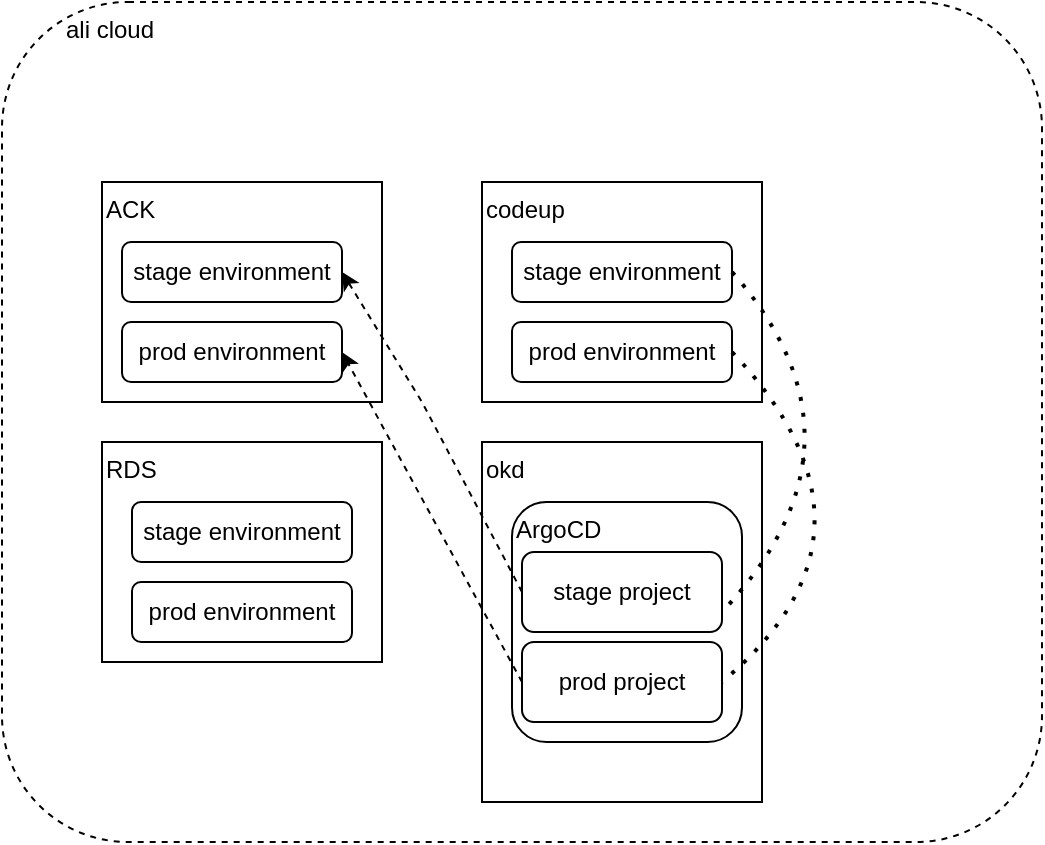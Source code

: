 <mxfile version="16.0.0" type="github"><diagram id="UjvQ1Ziau-HHBlYN_4m4" name="Page-1"><mxGraphModel dx="1216" dy="619" grid="1" gridSize="10" guides="1" tooltips="1" connect="1" arrows="1" fold="1" page="1" pageScale="1" pageWidth="827" pageHeight="1169" math="0" shadow="0"><root><mxCell id="0"/><mxCell id="1" parent="0"/><mxCell id="HViPqg0hI5xoANmXhNSb-2" value="&amp;nbsp; &amp;nbsp; &amp;nbsp; &amp;nbsp; &amp;nbsp;ali cloud" style="rounded=1;whiteSpace=wrap;html=1;dashed=1;align=left;verticalAlign=top;" vertex="1" parent="1"><mxGeometry x="130" y="140" width="520" height="420" as="geometry"/></mxCell><mxCell id="HViPqg0hI5xoANmXhNSb-3" value="ACK" style="rounded=0;whiteSpace=wrap;html=1;align=left;verticalAlign=top;" vertex="1" parent="1"><mxGeometry x="180" y="230" width="140" height="110" as="geometry"/></mxCell><mxCell id="HViPqg0hI5xoANmXhNSb-5" value="prod environment" style="rounded=1;whiteSpace=wrap;html=1;" vertex="1" parent="1"><mxGeometry x="190" y="300" width="110" height="30" as="geometry"/></mxCell><mxCell id="HViPqg0hI5xoANmXhNSb-6" value="stage environment" style="rounded=1;whiteSpace=wrap;html=1;" vertex="1" parent="1"><mxGeometry x="190" y="260" width="110" height="30" as="geometry"/></mxCell><mxCell id="HViPqg0hI5xoANmXhNSb-7" value="RDS" style="rounded=0;whiteSpace=wrap;html=1;align=left;verticalAlign=top;" vertex="1" parent="1"><mxGeometry x="180" y="360" width="140" height="110" as="geometry"/></mxCell><mxCell id="HViPqg0hI5xoANmXhNSb-10" value="stage environment" style="rounded=1;whiteSpace=wrap;html=1;" vertex="1" parent="1"><mxGeometry x="195" y="390" width="110" height="30" as="geometry"/></mxCell><mxCell id="HViPqg0hI5xoANmXhNSb-14" value="prod environment" style="rounded=1;whiteSpace=wrap;html=1;" vertex="1" parent="1"><mxGeometry x="195" y="430" width="110" height="30" as="geometry"/></mxCell><mxCell id="HViPqg0hI5xoANmXhNSb-15" value="codeup" style="rounded=0;whiteSpace=wrap;html=1;align=left;verticalAlign=top;" vertex="1" parent="1"><mxGeometry x="370" y="230" width="140" height="110" as="geometry"/></mxCell><mxCell id="HViPqg0hI5xoANmXhNSb-17" value="stage environment" style="rounded=1;whiteSpace=wrap;html=1;" vertex="1" parent="1"><mxGeometry x="385" y="260" width="110" height="30" as="geometry"/></mxCell><mxCell id="HViPqg0hI5xoANmXhNSb-18" value="prod environment" style="rounded=1;whiteSpace=wrap;html=1;" vertex="1" parent="1"><mxGeometry x="385" y="300" width="110" height="30" as="geometry"/></mxCell><mxCell id="HViPqg0hI5xoANmXhNSb-19" value="okd" style="rounded=0;whiteSpace=wrap;html=1;align=left;verticalAlign=top;" vertex="1" parent="1"><mxGeometry x="370" y="360" width="140" height="180" as="geometry"/></mxCell><mxCell id="HViPqg0hI5xoANmXhNSb-20" value="ArgoCD" style="rounded=1;whiteSpace=wrap;html=1;align=left;verticalAlign=top;" vertex="1" parent="1"><mxGeometry x="385" y="390" width="115" height="120" as="geometry"/></mxCell><mxCell id="HViPqg0hI5xoANmXhNSb-28" value="" style="endArrow=classic;html=1;entryX=1;entryY=0.5;entryDx=0;entryDy=0;exitX=0;exitY=0.5;exitDx=0;exitDy=0;rounded=0;dashed=1;" edge="1" parent="1" source="HViPqg0hI5xoANmXhNSb-31" target="HViPqg0hI5xoANmXhNSb-6"><mxGeometry width="50" height="50" relative="1" as="geometry"><mxPoint x="320" y="370" as="sourcePoint"/><mxPoint x="370" y="320" as="targetPoint"/><Array as="points"><mxPoint x="340" y="340"/></Array></mxGeometry></mxCell><mxCell id="HViPqg0hI5xoANmXhNSb-29" value="" style="endArrow=classic;html=1;rounded=0;entryX=1;entryY=0.5;entryDx=0;entryDy=0;exitX=0;exitY=0.5;exitDx=0;exitDy=0;dashed=1;" edge="1" parent="1" source="HViPqg0hI5xoANmXhNSb-32" target="HViPqg0hI5xoANmXhNSb-5"><mxGeometry width="50" height="50" relative="1" as="geometry"><mxPoint x="405" y="470" as="sourcePoint"/><mxPoint x="320" y="340" as="targetPoint"/></mxGeometry></mxCell><mxCell id="HViPqg0hI5xoANmXhNSb-31" value="stage project" style="rounded=1;whiteSpace=wrap;html=1;" vertex="1" parent="1"><mxGeometry x="390" y="415" width="100" height="40" as="geometry"/></mxCell><mxCell id="HViPqg0hI5xoANmXhNSb-32" value="prod project" style="rounded=1;whiteSpace=wrap;html=1;" vertex="1" parent="1"><mxGeometry x="390" y="460" width="100" height="40" as="geometry"/></mxCell><mxCell id="HViPqg0hI5xoANmXhNSb-33" value="" style="endArrow=none;dashed=1;html=1;dashPattern=1 3;strokeWidth=2;exitX=1;exitY=0.5;exitDx=0;exitDy=0;entryX=1;entryY=0.75;entryDx=0;entryDy=0;curved=1;" edge="1" parent="1" source="HViPqg0hI5xoANmXhNSb-17" target="HViPqg0hI5xoANmXhNSb-31"><mxGeometry width="50" height="50" relative="1" as="geometry"><mxPoint x="560" y="320" as="sourcePoint"/><mxPoint x="610" y="270" as="targetPoint"/><Array as="points"><mxPoint x="570" y="360"/></Array></mxGeometry></mxCell><mxCell id="HViPqg0hI5xoANmXhNSb-34" value="" style="endArrow=none;dashed=1;html=1;dashPattern=1 3;strokeWidth=2;exitX=1;exitY=0.5;exitDx=0;exitDy=0;entryX=1;entryY=0.5;entryDx=0;entryDy=0;curved=1;shadow=0;sketch=0;" edge="1" parent="1" source="HViPqg0hI5xoANmXhNSb-18" target="HViPqg0hI5xoANmXhNSb-32"><mxGeometry width="50" height="50" relative="1" as="geometry"><mxPoint x="505" y="320" as="sourcePoint"/><mxPoint x="500" y="490" as="targetPoint"/><Array as="points"><mxPoint x="580" y="405"/></Array></mxGeometry></mxCell></root></mxGraphModel></diagram></mxfile>